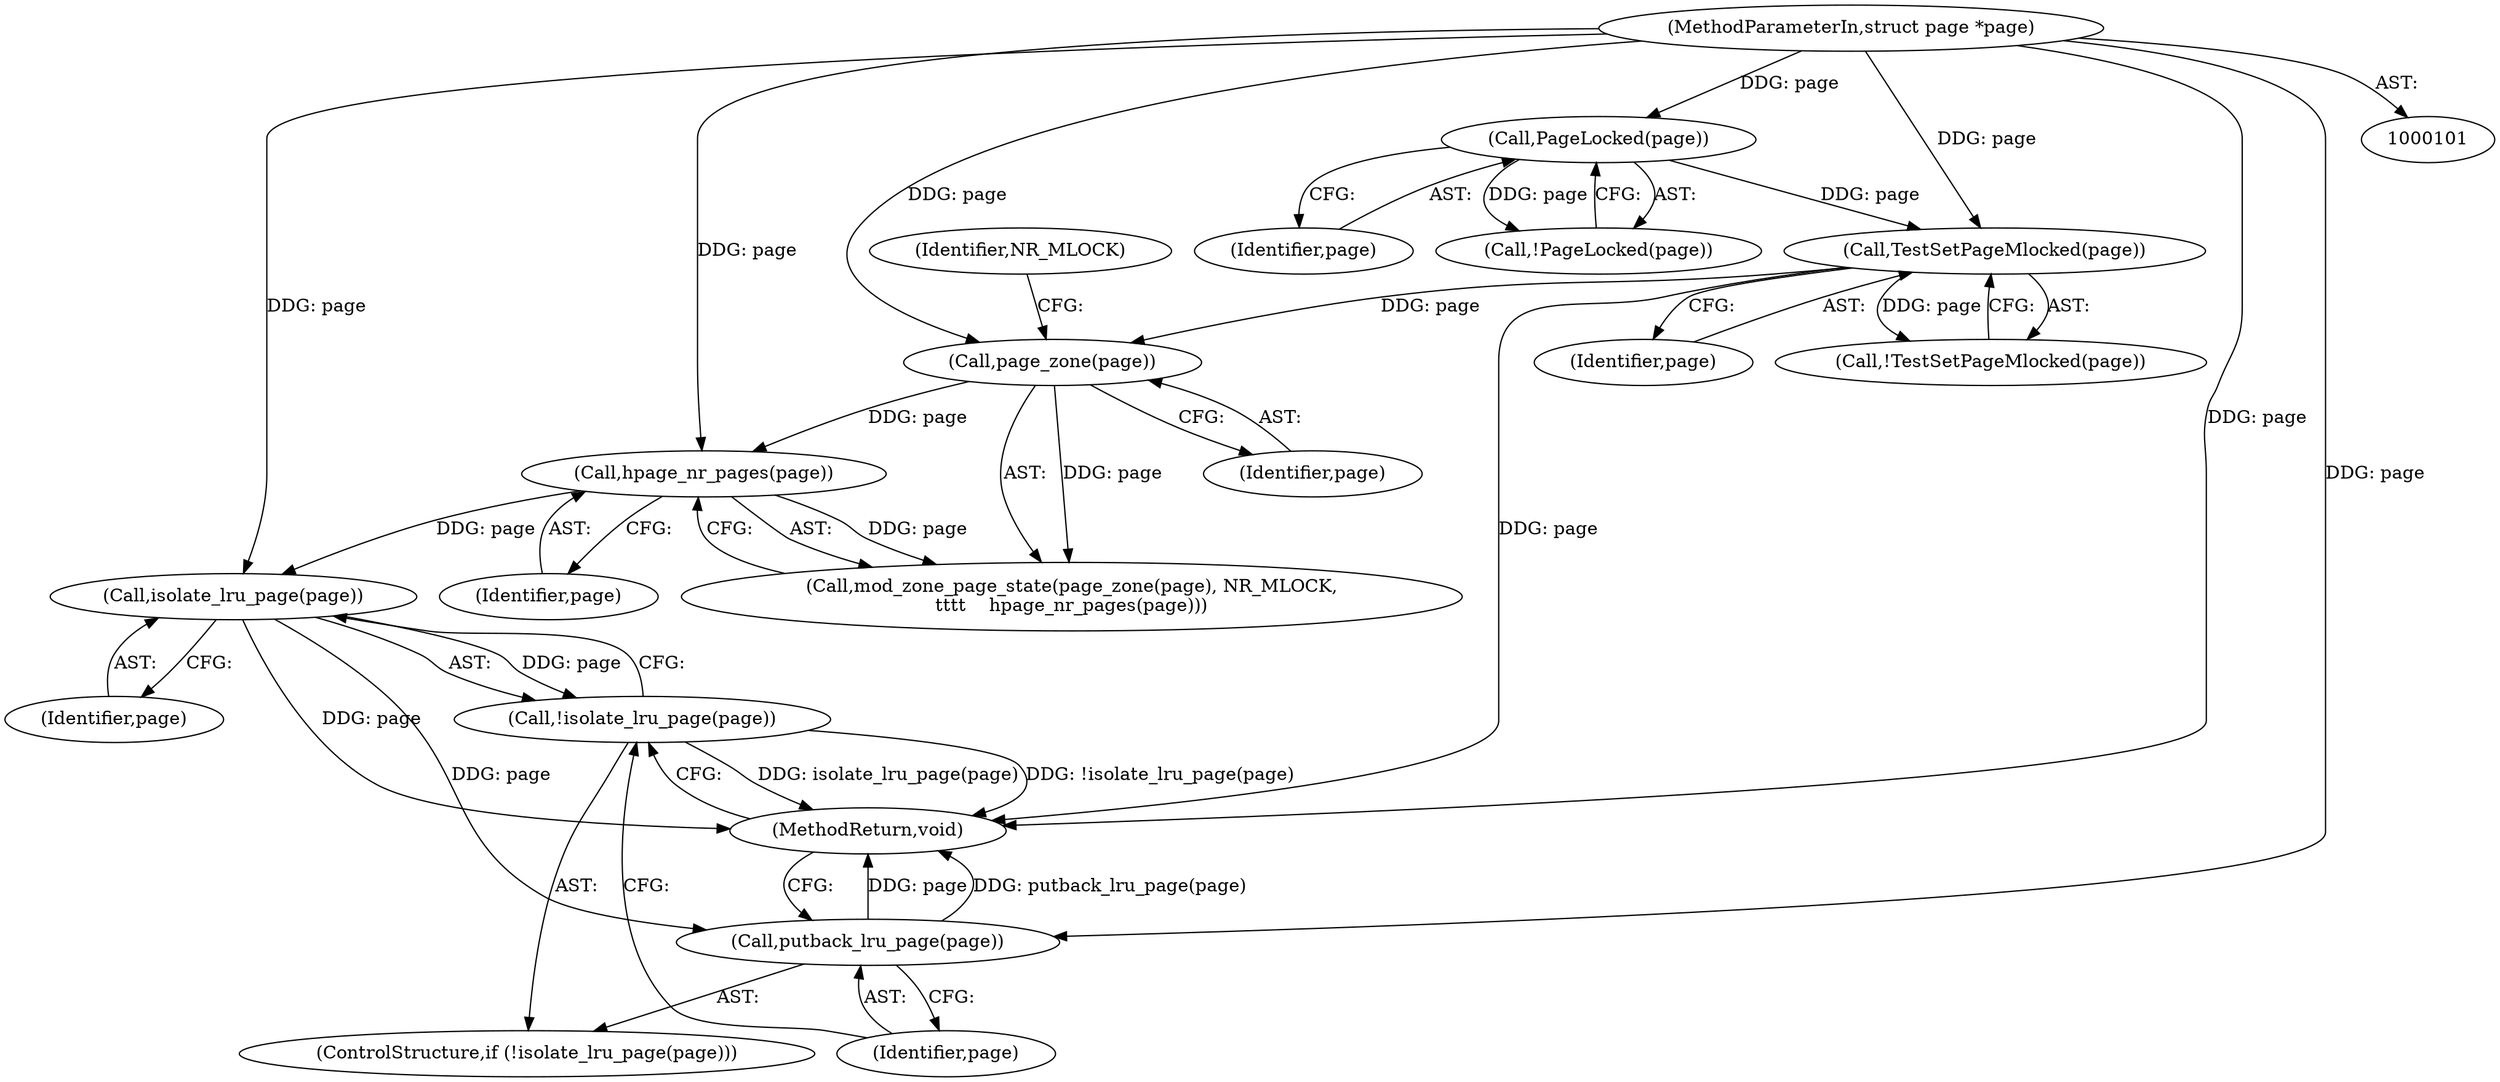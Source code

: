 digraph "0_linux_57e68e9cd65b4b8eb4045a1e0d0746458502554c@pointer" {
"1000123" [label="(Call,isolate_lru_page(page))"];
"1000117" [label="(Call,hpage_nr_pages(page))"];
"1000114" [label="(Call,page_zone(page))"];
"1000110" [label="(Call,TestSetPageMlocked(page))"];
"1000106" [label="(Call,PageLocked(page))"];
"1000102" [label="(MethodParameterIn,struct page *page)"];
"1000122" [label="(Call,!isolate_lru_page(page))"];
"1000125" [label="(Call,putback_lru_page(page))"];
"1000126" [label="(Identifier,page)"];
"1000122" [label="(Call,!isolate_lru_page(page))"];
"1000117" [label="(Call,hpage_nr_pages(page))"];
"1000109" [label="(Call,!TestSetPageMlocked(page))"];
"1000111" [label="(Identifier,page)"];
"1000110" [label="(Call,TestSetPageMlocked(page))"];
"1000113" [label="(Call,mod_zone_page_state(page_zone(page), NR_MLOCK,\n\t\t\t\t    hpage_nr_pages(page)))"];
"1000118" [label="(Identifier,page)"];
"1000124" [label="(Identifier,page)"];
"1000107" [label="(Identifier,page)"];
"1000125" [label="(Call,putback_lru_page(page))"];
"1000127" [label="(MethodReturn,void)"];
"1000106" [label="(Call,PageLocked(page))"];
"1000102" [label="(MethodParameterIn,struct page *page)"];
"1000116" [label="(Identifier,NR_MLOCK)"];
"1000115" [label="(Identifier,page)"];
"1000114" [label="(Call,page_zone(page))"];
"1000105" [label="(Call,!PageLocked(page))"];
"1000121" [label="(ControlStructure,if (!isolate_lru_page(page)))"];
"1000123" [label="(Call,isolate_lru_page(page))"];
"1000123" -> "1000122"  [label="AST: "];
"1000123" -> "1000124"  [label="CFG: "];
"1000124" -> "1000123"  [label="AST: "];
"1000122" -> "1000123"  [label="CFG: "];
"1000123" -> "1000127"  [label="DDG: page"];
"1000123" -> "1000122"  [label="DDG: page"];
"1000117" -> "1000123"  [label="DDG: page"];
"1000102" -> "1000123"  [label="DDG: page"];
"1000123" -> "1000125"  [label="DDG: page"];
"1000117" -> "1000113"  [label="AST: "];
"1000117" -> "1000118"  [label="CFG: "];
"1000118" -> "1000117"  [label="AST: "];
"1000113" -> "1000117"  [label="CFG: "];
"1000117" -> "1000113"  [label="DDG: page"];
"1000114" -> "1000117"  [label="DDG: page"];
"1000102" -> "1000117"  [label="DDG: page"];
"1000114" -> "1000113"  [label="AST: "];
"1000114" -> "1000115"  [label="CFG: "];
"1000115" -> "1000114"  [label="AST: "];
"1000116" -> "1000114"  [label="CFG: "];
"1000114" -> "1000113"  [label="DDG: page"];
"1000110" -> "1000114"  [label="DDG: page"];
"1000102" -> "1000114"  [label="DDG: page"];
"1000110" -> "1000109"  [label="AST: "];
"1000110" -> "1000111"  [label="CFG: "];
"1000111" -> "1000110"  [label="AST: "];
"1000109" -> "1000110"  [label="CFG: "];
"1000110" -> "1000127"  [label="DDG: page"];
"1000110" -> "1000109"  [label="DDG: page"];
"1000106" -> "1000110"  [label="DDG: page"];
"1000102" -> "1000110"  [label="DDG: page"];
"1000106" -> "1000105"  [label="AST: "];
"1000106" -> "1000107"  [label="CFG: "];
"1000107" -> "1000106"  [label="AST: "];
"1000105" -> "1000106"  [label="CFG: "];
"1000106" -> "1000105"  [label="DDG: page"];
"1000102" -> "1000106"  [label="DDG: page"];
"1000102" -> "1000101"  [label="AST: "];
"1000102" -> "1000127"  [label="DDG: page"];
"1000102" -> "1000125"  [label="DDG: page"];
"1000122" -> "1000121"  [label="AST: "];
"1000126" -> "1000122"  [label="CFG: "];
"1000127" -> "1000122"  [label="CFG: "];
"1000122" -> "1000127"  [label="DDG: isolate_lru_page(page)"];
"1000122" -> "1000127"  [label="DDG: !isolate_lru_page(page)"];
"1000125" -> "1000121"  [label="AST: "];
"1000125" -> "1000126"  [label="CFG: "];
"1000126" -> "1000125"  [label="AST: "];
"1000127" -> "1000125"  [label="CFG: "];
"1000125" -> "1000127"  [label="DDG: page"];
"1000125" -> "1000127"  [label="DDG: putback_lru_page(page)"];
}
